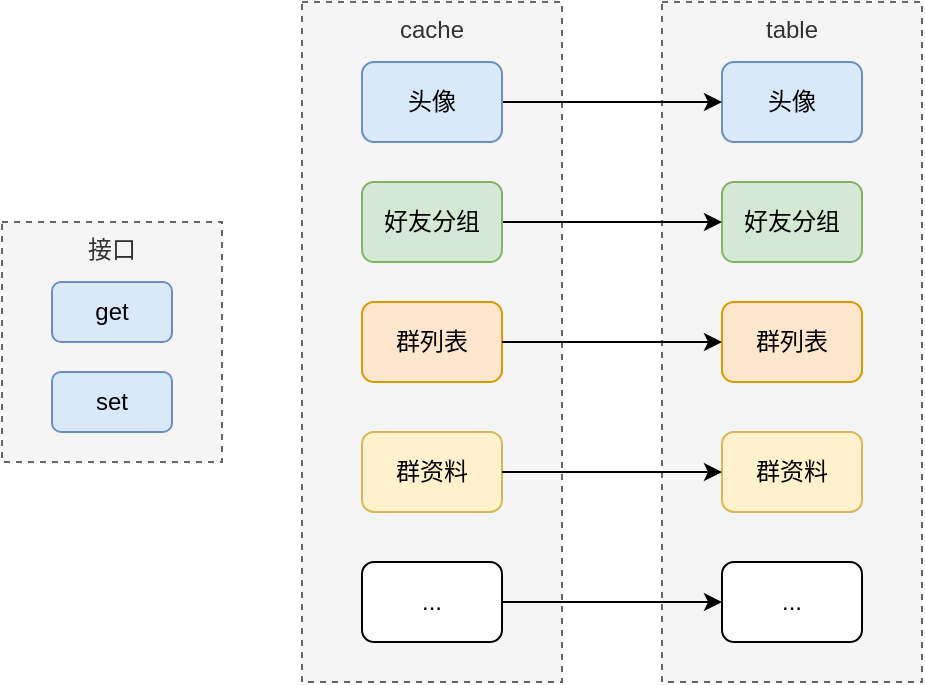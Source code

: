 <mxfile pages="1" version="11.2.3" type="github"><diagram id="z4W03us6OAm5NnD2rQkO" name="Page-1"><mxGraphModel dx="1422" dy="715" grid="1" gridSize="10" guides="1" tooltips="1" connect="1" arrows="1" fold="1" page="1" pageScale="1" pageWidth="827" pageHeight="1169" math="0" shadow="0"><root><mxCell id="0"/><mxCell id="1" parent="0"/><UserObject label="table" treeRoot="1" id="eklhVazmpMY5iIpIm_A2-9"><mxCell style="whiteSpace=wrap;html=1;align=center;treeFolding=1;treeMoving=1;container=1;recursiveResize=0;verticalAlign=top;dashed=1;fillColor=#f5f5f5;strokeColor=#666666;fontColor=#333333;" vertex="1" parent="1"><mxGeometry x="470" y="100" width="130" height="340" as="geometry"/></mxCell></UserObject><mxCell id="eklhVazmpMY5iIpIm_A2-3" value="群列表" style="rounded=1;whiteSpace=wrap;html=1;fillColor=#ffe6cc;strokeColor=#d79b00;" vertex="1" parent="eklhVazmpMY5iIpIm_A2-9"><mxGeometry x="30" y="150" width="70" height="40" as="geometry"/></mxCell><mxCell id="eklhVazmpMY5iIpIm_A2-6" value="群资料" style="rounded=1;whiteSpace=wrap;html=1;fillColor=#fff2cc;strokeColor=#d6b656;" vertex="1" parent="eklhVazmpMY5iIpIm_A2-9"><mxGeometry x="30" y="215" width="70" height="40" as="geometry"/></mxCell><mxCell id="eklhVazmpMY5iIpIm_A2-7" value="..." style="rounded=1;whiteSpace=wrap;html=1;" vertex="1" parent="eklhVazmpMY5iIpIm_A2-9"><mxGeometry x="30" y="280" width="70" height="40" as="geometry"/></mxCell><mxCell id="eklhVazmpMY5iIpIm_A2-1" value="头像" style="rounded=1;whiteSpace=wrap;html=1;fillColor=#dae8fc;strokeColor=#6c8ebf;" vertex="1" parent="1"><mxGeometry x="500" y="130" width="70" height="40" as="geometry"/></mxCell><mxCell id="eklhVazmpMY5iIpIm_A2-2" value="好友分组" style="rounded=1;whiteSpace=wrap;html=1;fillColor=#d5e8d4;strokeColor=#82b366;" vertex="1" parent="1"><mxGeometry x="500" y="190" width="70" height="40" as="geometry"/></mxCell><UserObject label="cache" treeRoot="1" id="eklhVazmpMY5iIpIm_A2-10"><mxCell style="whiteSpace=wrap;html=1;align=center;treeFolding=1;treeMoving=1;container=1;recursiveResize=0;verticalAlign=top;dashed=1;fillColor=#f5f5f5;strokeColor=#666666;fontColor=#333333;" vertex="1" parent="1"><mxGeometry x="290" y="100" width="130" height="340" as="geometry"/></mxCell></UserObject><mxCell id="eklhVazmpMY5iIpIm_A2-11" value="群列表" style="rounded=1;whiteSpace=wrap;html=1;fillColor=#ffe6cc;strokeColor=#d79b00;" vertex="1" parent="eklhVazmpMY5iIpIm_A2-10"><mxGeometry x="30" y="150" width="70" height="40" as="geometry"/></mxCell><mxCell id="eklhVazmpMY5iIpIm_A2-12" value="群资料" style="rounded=1;whiteSpace=wrap;html=1;fillColor=#fff2cc;strokeColor=#d6b656;" vertex="1" parent="eklhVazmpMY5iIpIm_A2-10"><mxGeometry x="30" y="215" width="70" height="40" as="geometry"/></mxCell><mxCell id="eklhVazmpMY5iIpIm_A2-13" value="..." style="rounded=1;whiteSpace=wrap;html=1;" vertex="1" parent="eklhVazmpMY5iIpIm_A2-10"><mxGeometry x="30" y="280" width="70" height="40" as="geometry"/></mxCell><mxCell id="eklhVazmpMY5iIpIm_A2-16" value="" style="edgeStyle=orthogonalEdgeStyle;rounded=0;orthogonalLoop=1;jettySize=auto;html=1;" edge="1" parent="1" source="eklhVazmpMY5iIpIm_A2-14" target="eklhVazmpMY5iIpIm_A2-1"><mxGeometry relative="1" as="geometry"/></mxCell><mxCell id="eklhVazmpMY5iIpIm_A2-14" value="头像" style="rounded=1;whiteSpace=wrap;html=1;fillColor=#dae8fc;strokeColor=#6c8ebf;" vertex="1" parent="1"><mxGeometry x="320" y="130" width="70" height="40" as="geometry"/></mxCell><mxCell id="eklhVazmpMY5iIpIm_A2-17" style="edgeStyle=orthogonalEdgeStyle;rounded=0;orthogonalLoop=1;jettySize=auto;html=1;exitX=1;exitY=0.5;exitDx=0;exitDy=0;" edge="1" parent="1" source="eklhVazmpMY5iIpIm_A2-15" target="eklhVazmpMY5iIpIm_A2-2"><mxGeometry relative="1" as="geometry"/></mxCell><mxCell id="eklhVazmpMY5iIpIm_A2-15" value="好友分组" style="rounded=1;whiteSpace=wrap;html=1;fillColor=#d5e8d4;strokeColor=#82b366;" vertex="1" parent="1"><mxGeometry x="320" y="190" width="70" height="40" as="geometry"/></mxCell><mxCell id="eklhVazmpMY5iIpIm_A2-18" style="edgeStyle=orthogonalEdgeStyle;rounded=0;orthogonalLoop=1;jettySize=auto;html=1;exitX=1;exitY=0.5;exitDx=0;exitDy=0;" edge="1" parent="1" source="eklhVazmpMY5iIpIm_A2-11" target="eklhVazmpMY5iIpIm_A2-3"><mxGeometry relative="1" as="geometry"/></mxCell><mxCell id="eklhVazmpMY5iIpIm_A2-19" style="edgeStyle=orthogonalEdgeStyle;rounded=0;orthogonalLoop=1;jettySize=auto;html=1;exitX=1;exitY=0.5;exitDx=0;exitDy=0;" edge="1" parent="1" source="eklhVazmpMY5iIpIm_A2-12" target="eklhVazmpMY5iIpIm_A2-6"><mxGeometry relative="1" as="geometry"/></mxCell><mxCell id="eklhVazmpMY5iIpIm_A2-20" style="edgeStyle=orthogonalEdgeStyle;rounded=0;orthogonalLoop=1;jettySize=auto;html=1;exitX=1;exitY=0.5;exitDx=0;exitDy=0;" edge="1" parent="1" source="eklhVazmpMY5iIpIm_A2-13" target="eklhVazmpMY5iIpIm_A2-7"><mxGeometry relative="1" as="geometry"/></mxCell><UserObject label="接口" treeRoot="1" id="eklhVazmpMY5iIpIm_A2-21"><mxCell style="whiteSpace=wrap;html=1;align=center;treeFolding=1;treeMoving=1;container=1;recursiveResize=0;verticalAlign=top;dashed=1;fillColor=#f5f5f5;strokeColor=#666666;fontColor=#333333;" vertex="1" parent="1"><mxGeometry x="140" y="210" width="110" height="120" as="geometry"/></mxCell></UserObject><mxCell id="eklhVazmpMY5iIpIm_A2-25" value="get" style="rounded=1;whiteSpace=wrap;html=1;fillColor=#dae8fc;strokeColor=#6c8ebf;" vertex="1" parent="eklhVazmpMY5iIpIm_A2-21"><mxGeometry x="25" y="30" width="60" height="30" as="geometry"/></mxCell><mxCell id="eklhVazmpMY5iIpIm_A2-26" value="set" style="rounded=1;whiteSpace=wrap;html=1;fillColor=#dae8fc;strokeColor=#6c8ebf;" vertex="1" parent="eklhVazmpMY5iIpIm_A2-21"><mxGeometry x="25" y="75" width="60" height="30" as="geometry"/></mxCell></root></mxGraphModel></diagram></mxfile>
